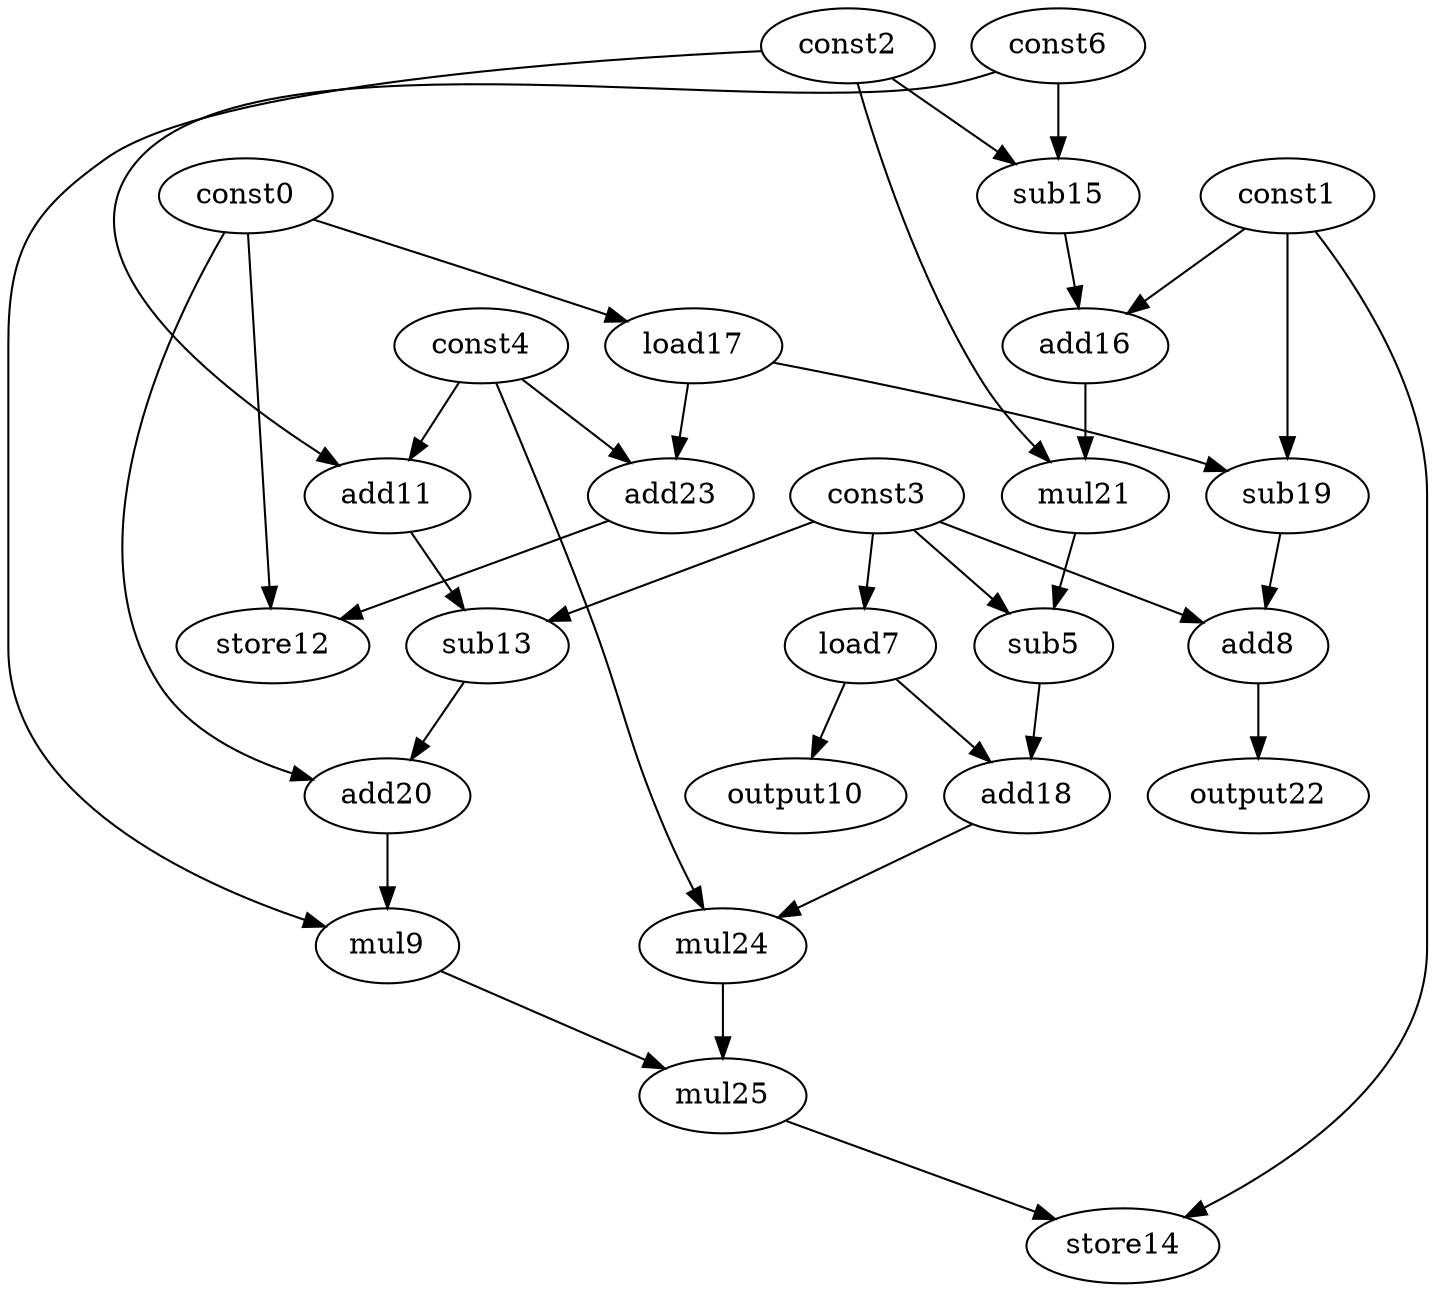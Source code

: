 digraph G { 
const0[opcode=const]; 
const1[opcode=const]; 
const2[opcode=const]; 
const3[opcode=const]; 
const4[opcode=const]; 
sub5[opcode=sub]; 
const6[opcode=const]; 
load7[opcode=load]; 
add8[opcode=add]; 
mul9[opcode=mul]; 
output10[opcode=output]; 
add11[opcode=add]; 
store12[opcode=store]; 
sub13[opcode=sub]; 
store14[opcode=store]; 
sub15[opcode=sub]; 
add16[opcode=add]; 
load17[opcode=load]; 
add18[opcode=add]; 
sub19[opcode=sub]; 
add20[opcode=add]; 
mul21[opcode=mul]; 
output22[opcode=output]; 
add23[opcode=add]; 
mul24[opcode=mul]; 
mul25[opcode=mul]; 
const3->load7[operand=0];
const4->add11[operand=0];
const6->add11[operand=1];
const2->sub15[operand=0];
const6->sub15[operand=1];
const0->load17[operand=0];
load7->output10[operand=0];
const3->sub13[operand=0];
add11->sub13[operand=1];
const1->add16[operand=0];
sub15->add16[operand=1];
load17->sub19[operand=0];
const1->sub19[operand=1];
load17->add23[operand=0];
const4->add23[operand=1];
sub19->add8[operand=0];
const3->add8[operand=1];
const0->store12[operand=0];
add23->store12[operand=1];
const0->add20[operand=0];
sub13->add20[operand=1];
add16->mul21[operand=0];
const2->mul21[operand=1];
const3->sub5[operand=0];
mul21->sub5[operand=1];
const2->mul9[operand=0];
add20->mul9[operand=1];
add8->output22[operand=0];
sub5->add18[operand=0];
load7->add18[operand=1];
add18->mul24[operand=0];
const4->mul24[operand=1];
mul24->mul25[operand=0];
mul9->mul25[operand=1];
mul25->store14[operand=0];
const1->store14[operand=1];
}
